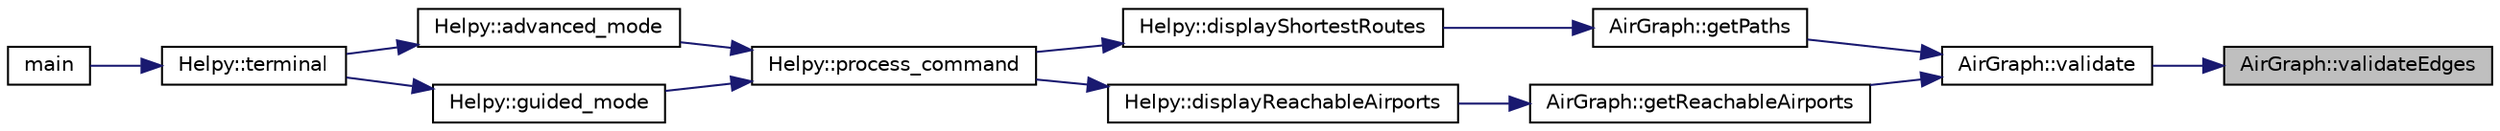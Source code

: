 digraph "AirGraph::validateEdges"
{
 // LATEX_PDF_SIZE
  edge [fontname="Helvetica",fontsize="10",labelfontname="Helvetica",labelfontsize="10"];
  node [fontname="Helvetica",fontsize="10",shape=record];
  rankdir="RL";
  Node1 [label="AirGraph::validateEdges",height=0.2,width=0.4,color="black", fillcolor="grey75", style="filled", fontcolor="black",tooltip="checks if an edge contains at least one Airline that the user wants to use @complexity O(|E|)"];
  Node1 -> Node2 [dir="back",color="midnightblue",fontsize="10",style="solid",fontname="Helvetica"];
  Node2 [label="AirGraph::validate",height=0.2,width=0.4,color="black", fillcolor="white", style="filled",URL="$classAirGraph.html#a65c76b3fe1e64fca3b2ea5a3addae74a",tooltip="checks which vertices and edges are valid @complexity O(|V| + |E|)"];
  Node2 -> Node3 [dir="back",color="midnightblue",fontsize="10",style="solid",fontname="Helvetica"];
  Node3 [label="AirGraph::getPaths",height=0.2,width=0.4,color="black", fillcolor="white", style="filled",URL="$classAirGraph.html#ad65e26b3d20d6d77976d9280a5cc5b34",tooltip="gets all the shortest paths from one Airport to another @complexity O(|V| + |E|)"];
  Node3 -> Node4 [dir="back",color="midnightblue",fontsize="10",style="solid",fontname="Helvetica"];
  Node4 [label="Helpy::displayShortestRoutes",height=0.2,width=0.4,color="black", fillcolor="white", style="filled",URL="$classHelpy.html#a55726343e5f6dac4150ca434cd445e70",tooltip="displays the shortest routes you can take from an Airport to another @complexity O(n^2 + |V| + |E|)"];
  Node4 -> Node5 [dir="back",color="midnightblue",fontsize="10",style="solid",fontname="Helvetica"];
  Node5 [label="Helpy::process_command",height=0.2,width=0.4,color="black", fillcolor="white", style="filled",URL="$classHelpy.html#ac18c8353d0a7f41c9363433f826988fe",tooltip="processes the commands that were inputted @complexity O(n^2 * log(n))"];
  Node5 -> Node6 [dir="back",color="midnightblue",fontsize="10",style="solid",fontname="Helvetica"];
  Node6 [label="Helpy::advanced_mode",height=0.2,width=0.4,color="black", fillcolor="white", style="filled",URL="$classHelpy.html#a8fa3cfb126e6423475a34637b50d8334",tooltip="executes the advanced mode of the UI @complexity O(1)"];
  Node6 -> Node7 [dir="back",color="midnightblue",fontsize="10",style="solid",fontname="Helvetica"];
  Node7 [label="Helpy::terminal",height=0.2,width=0.4,color="black", fillcolor="white", style="filled",URL="$classHelpy.html#aaa754efec4177b0c763859b5847d10d3",tooltip="allows the user to choose the mode of the UI @complexity O(n^2)"];
  Node7 -> Node8 [dir="back",color="midnightblue",fontsize="10",style="solid",fontname="Helvetica"];
  Node8 [label="main",height=0.2,width=0.4,color="black", fillcolor="white", style="filled",URL="$main_8cpp.html#ae66f6b31b5ad750f1fe042a706a4e3d4",tooltip=" "];
  Node5 -> Node9 [dir="back",color="midnightblue",fontsize="10",style="solid",fontname="Helvetica"];
  Node9 [label="Helpy::guided_mode",height=0.2,width=0.4,color="black", fillcolor="white", style="filled",URL="$classHelpy.html#af5932f8789f41f033f894cd659aff329",tooltip="executes the guided mode of the UI @complexity O(1)"];
  Node9 -> Node7 [dir="back",color="midnightblue",fontsize="10",style="solid",fontname="Helvetica"];
  Node2 -> Node10 [dir="back",color="midnightblue",fontsize="10",style="solid",fontname="Helvetica"];
  Node10 [label="AirGraph::getReachableAirports",height=0.2,width=0.4,color="black", fillcolor="white", style="filled",URL="$classAirGraph.html#a619ccbafe33c129ed69d2ae51d452a5b",tooltip="performs a Breadth-First Search to get the Airports you can reach within a certain flight distance @c..."];
  Node10 -> Node11 [dir="back",color="midnightblue",fontsize="10",style="solid",fontname="Helvetica"];
  Node11 [label="Helpy::displayReachableAirports",height=0.2,width=0.4,color="black", fillcolor="white", style="filled",URL="$classHelpy.html#a7052e9a5e346e41892c26da08cf9c06e",tooltip="displays all the Airports you can reach from a starting point, given either a number of flights or a ..."];
  Node11 -> Node5 [dir="back",color="midnightblue",fontsize="10",style="solid",fontname="Helvetica"];
}
